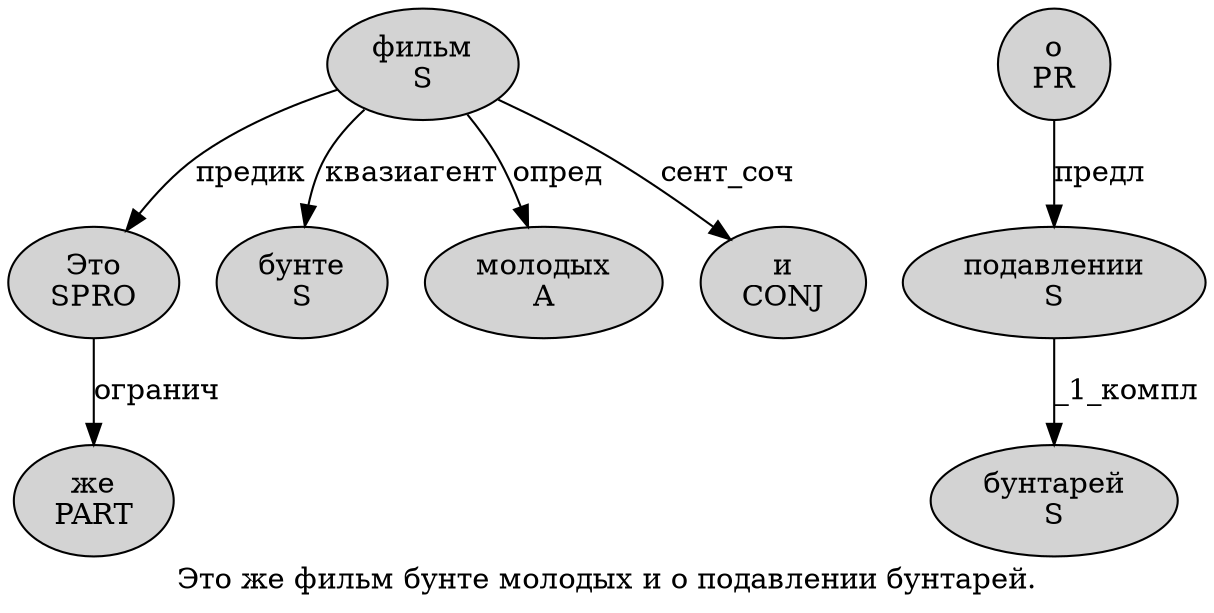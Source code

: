 digraph SENTENCE_3810 {
	graph [label="Это же фильм бунте молодых и о подавлении бунтарей."]
	node [style=filled]
		0 [label="Это
SPRO" color="" fillcolor=lightgray penwidth=1 shape=ellipse]
		1 [label="же
PART" color="" fillcolor=lightgray penwidth=1 shape=ellipse]
		2 [label="фильм
S" color="" fillcolor=lightgray penwidth=1 shape=ellipse]
		3 [label="бунте
S" color="" fillcolor=lightgray penwidth=1 shape=ellipse]
		4 [label="молодых
A" color="" fillcolor=lightgray penwidth=1 shape=ellipse]
		5 [label="и
CONJ" color="" fillcolor=lightgray penwidth=1 shape=ellipse]
		6 [label="о
PR" color="" fillcolor=lightgray penwidth=1 shape=ellipse]
		7 [label="подавлении
S" color="" fillcolor=lightgray penwidth=1 shape=ellipse]
		8 [label="бунтарей
S" color="" fillcolor=lightgray penwidth=1 shape=ellipse]
			6 -> 7 [label="предл"]
			2 -> 0 [label="предик"]
			2 -> 3 [label="квазиагент"]
			2 -> 4 [label="опред"]
			2 -> 5 [label="сент_соч"]
			7 -> 8 [label="_1_компл"]
			0 -> 1 [label="огранич"]
}